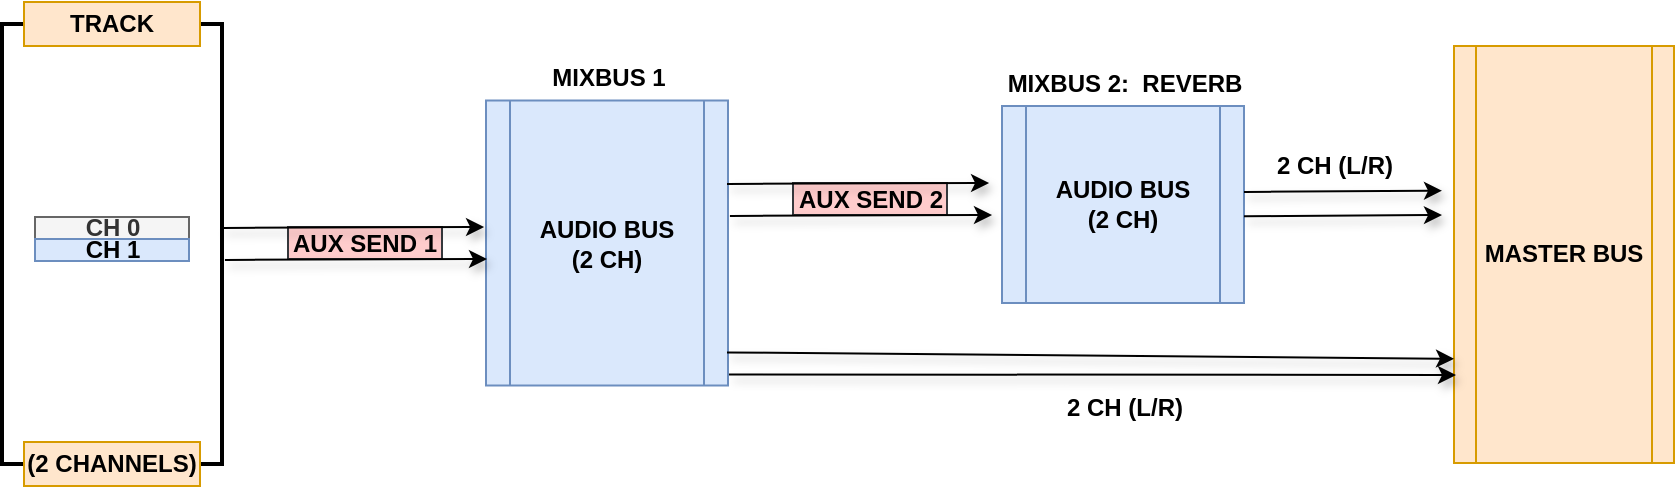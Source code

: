 <mxfile version="14.0.1" type="device"><diagram id="V03br5_8dw5gIZR1Cnkg" name="Page-1"><mxGraphModel dx="915" dy="673" grid="1" gridSize="11" guides="1" tooltips="1" connect="1" arrows="1" fold="1" page="1" pageScale="1" pageWidth="1100" pageHeight="850" math="0" shadow="0"><root><mxCell id="0"/><mxCell id="1" parent="0"/><mxCell id="QsDfuynZKd-EgO3k6V33-30" value="&lt;b&gt;AUDIO BUS&lt;br&gt;(2 CH)&lt;/b&gt;" style="shape=process;whiteSpace=wrap;html=1;backgroundOutline=1;fillColor=#dae8fc;strokeColor=#6c8ebf;" parent="1" vertex="1"><mxGeometry x="374" y="93.25" width="121" height="142.5" as="geometry"/></mxCell><mxCell id="QsDfuynZKd-EgO3k6V33-31" value="&lt;b&gt;MASTER BUS&lt;/b&gt;" style="shape=process;whiteSpace=wrap;html=1;backgroundOutline=1;fillColor=#ffe6cc;strokeColor=#d79b00;" parent="1" vertex="1"><mxGeometry x="858" y="66" width="110" height="208.5" as="geometry"/></mxCell><mxCell id="tTSGS9VskgyrnwpytvUf-31" value="&lt;b&gt;CH 0&lt;/b&gt;" style="rounded=0;whiteSpace=wrap;html=1;fillColor=#f5f5f5;strokeColor=#666666;fontColor=#333333;" parent="1" vertex="1"><mxGeometry x="148.5" y="151.5" width="77" height="11" as="geometry"/></mxCell><mxCell id="tTSGS9VskgyrnwpytvUf-32" value="&lt;b&gt;CH 1&lt;br&gt;&lt;/b&gt;" style="rounded=0;whiteSpace=wrap;html=1;fillColor=#dae8fc;strokeColor=#6c8ebf;" parent="1" vertex="1"><mxGeometry x="148.5" y="162.5" width="77" height="11" as="geometry"/></mxCell><mxCell id="tTSGS9VskgyrnwpytvUf-75" value="" style="strokeWidth=2;html=1;shape=mxgraph.flowchart.annotation_1;align=left;pointerEvents=1;labelBackgroundColor=none;fontColor=#000000;" parent="1" vertex="1"><mxGeometry x="132" y="55" width="22" height="220" as="geometry"/></mxCell><mxCell id="tTSGS9VskgyrnwpytvUf-76" value="" style="strokeWidth=2;html=1;shape=mxgraph.flowchart.annotation_1;align=left;pointerEvents=1;labelBackgroundColor=none;fontColor=#000000;rotation=-180;" parent="1" vertex="1"><mxGeometry x="220" y="55" width="22" height="220" as="geometry"/></mxCell><mxCell id="tTSGS9VskgyrnwpytvUf-77" value="&lt;b&gt;TRACK&lt;/b&gt;" style="rounded=0;whiteSpace=wrap;html=1;labelBackgroundColor=none;fillColor=#ffe6cc;strokeColor=#d79b00;" parent="1" vertex="1"><mxGeometry x="143" y="44" width="88" height="22" as="geometry"/></mxCell><mxCell id="tTSGS9VskgyrnwpytvUf-78" value="&lt;b&gt;(2 CHANNELS)&lt;/b&gt;" style="rounded=0;whiteSpace=wrap;html=1;labelBackgroundColor=none;fillColor=#ffe6cc;strokeColor=#d79b00;" parent="1" vertex="1"><mxGeometry x="143" y="264" width="88" height="22" as="geometry"/></mxCell><mxCell id="tTSGS9VskgyrnwpytvUf-114" value="&lt;b&gt;AUX SEND 1&lt;/b&gt;" style="rounded=0;whiteSpace=wrap;html=1;labelBackgroundColor=none;strokeColor=#36393d;fillColor=#ffcccc;" parent="1" vertex="1"><mxGeometry x="275" y="156.5" width="77" height="16" as="geometry"/></mxCell><mxCell id="tTSGS9VskgyrnwpytvUf-120" value="&lt;b&gt;MIXBUS&lt;/b&gt; &lt;b&gt;1&lt;/b&gt;" style="text;html=1;align=center;verticalAlign=middle;resizable=0;points=[];autosize=1;fontColor=#000000;" parent="1" vertex="1"><mxGeometry x="396" y="71.25" width="77" height="22" as="geometry"/></mxCell><mxCell id="jJi7XktNuXIzAsUapvCj-62" value="" style="endArrow=classic;html=1;shadow=1;fontColor=#000000;fillColor=none;entryX=-0.008;entryY=0.545;entryDx=0;entryDy=0;entryPerimeter=0;" parent="1" edge="1"><mxGeometry width="50" height="50" relative="1" as="geometry"><mxPoint x="243.47" y="172.95" as="sourcePoint"/><mxPoint x="374.502" y="172.5" as="targetPoint"/></mxGeometry></mxCell><mxCell id="jJi7XktNuXIzAsUapvCj-63" value="" style="endArrow=classic;html=1;shadow=1;fontColor=#000000;fillColor=none;entryX=-0.008;entryY=0.545;entryDx=0;entryDy=0;entryPerimeter=0;" parent="1" edge="1"><mxGeometry width="50" height="50" relative="1" as="geometry"><mxPoint x="242" y="156.95" as="sourcePoint"/><mxPoint x="373.032" y="156.5" as="targetPoint"/></mxGeometry></mxCell><mxCell id="6406cE6VIroWl--i0pJz-4" value="&lt;b&gt;AUDIO BUS&lt;br&gt;(2 CH)&lt;/b&gt;" style="shape=process;whiteSpace=wrap;html=1;backgroundOutline=1;fillColor=#dae8fc;strokeColor=#6c8ebf;" parent="1" vertex="1"><mxGeometry x="632" y="96" width="121" height="98.5" as="geometry"/></mxCell><mxCell id="6406cE6VIroWl--i0pJz-5" value="&lt;b&gt;AUX SEND 2&lt;br&gt;&lt;/b&gt;" style="rounded=0;whiteSpace=wrap;html=1;labelBackgroundColor=none;strokeColor=#36393d;fillColor=#ffcccc;" parent="1" vertex="1"><mxGeometry x="527.5" y="134.5" width="77" height="16" as="geometry"/></mxCell><mxCell id="6406cE6VIroWl--i0pJz-6" value="&lt;b&gt;MIXBUS&lt;/b&gt; &lt;b&gt;2:&amp;nbsp; REVERB&lt;br&gt;&lt;/b&gt;" style="text;html=1;align=center;verticalAlign=middle;resizable=0;points=[];autosize=1;fontColor=#000000;" parent="1" vertex="1"><mxGeometry x="627" y="74" width="132" height="22" as="geometry"/></mxCell><mxCell id="6406cE6VIroWl--i0pJz-7" value="" style="endArrow=classic;html=1;shadow=1;fontColor=#000000;fillColor=none;entryX=-0.008;entryY=0.545;entryDx=0;entryDy=0;entryPerimeter=0;" parent="1" edge="1"><mxGeometry width="50" height="50" relative="1" as="geometry"><mxPoint x="495.97" y="150.95" as="sourcePoint"/><mxPoint x="627.002" y="150.5" as="targetPoint"/></mxGeometry></mxCell><mxCell id="6406cE6VIroWl--i0pJz-8" value="" style="endArrow=classic;html=1;shadow=1;fontColor=#000000;fillColor=none;entryX=-0.008;entryY=0.545;entryDx=0;entryDy=0;entryPerimeter=0;" parent="1" edge="1"><mxGeometry width="50" height="50" relative="1" as="geometry"><mxPoint x="494.5" y="134.95" as="sourcePoint"/><mxPoint x="625.532" y="134.5" as="targetPoint"/></mxGeometry></mxCell><mxCell id="6406cE6VIroWl--i0pJz-10" value="" style="endArrow=classic;html=1;shadow=1;strokeColor=#000000;fontColor=#000000;" parent="1" edge="1"><mxGeometry width="50" height="50" relative="1" as="geometry"><mxPoint x="753" y="151.12" as="sourcePoint"/><mxPoint x="852" y="150.5" as="targetPoint"/></mxGeometry></mxCell><mxCell id="6406cE6VIroWl--i0pJz-11" value="" style="endArrow=classic;html=1;shadow=1;fontColor=#000000;fillColor=none;" parent="1" edge="1"><mxGeometry width="50" height="50" relative="1" as="geometry"><mxPoint x="753" y="138.94" as="sourcePoint"/><mxPoint x="852" y="138.32" as="targetPoint"/></mxGeometry></mxCell><mxCell id="6406cE6VIroWl--i0pJz-12" value="&lt;b&gt;2 CH (L/R)&lt;/b&gt;" style="text;html=1;align=center;verticalAlign=middle;resizable=0;points=[];autosize=1;fontColor=#000000;" parent="1" vertex="1"><mxGeometry x="759" y="114.91" width="77" height="22" as="geometry"/></mxCell><mxCell id="6406cE6VIroWl--i0pJz-61" value="" style="endArrow=classic;html=1;shadow=1;fontColor=#000000;fillColor=none;entryX=0;entryY=0.75;entryDx=0;entryDy=0;" parent="1" target="QsDfuynZKd-EgO3k6V33-31" edge="1"><mxGeometry width="50" height="50" relative="1" as="geometry"><mxPoint x="494.5" y="219.2" as="sourcePoint"/><mxPoint x="625.532" y="218.75" as="targetPoint"/></mxGeometry></mxCell><mxCell id="6406cE6VIroWl--i0pJz-62" value="" style="endArrow=classic;html=1;shadow=1;fontColor=#000000;fillColor=none;entryX=0;entryY=0.75;entryDx=0;entryDy=0;" parent="1" edge="1"><mxGeometry width="50" height="50" relative="1" as="geometry"><mxPoint x="495.5" y="230.2" as="sourcePoint"/><mxPoint x="859" y="230.5" as="targetPoint"/></mxGeometry></mxCell><mxCell id="6406cE6VIroWl--i0pJz-63" value="&lt;b&gt;2 CH (L/R)&lt;/b&gt;" style="text;html=1;align=center;verticalAlign=middle;resizable=0;points=[];autosize=1;fontColor=#000000;" parent="1" vertex="1"><mxGeometry x="654" y="235.75" width="77" height="22" as="geometry"/></mxCell></root></mxGraphModel></diagram></mxfile>